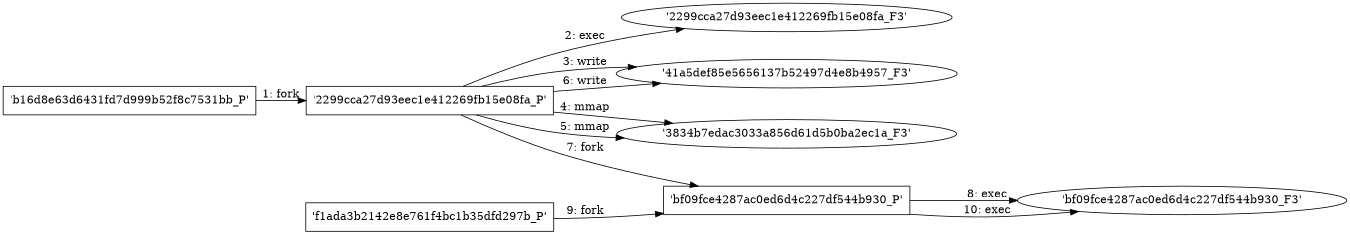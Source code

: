 digraph "D:\Learning\Paper\apt\基于CTI的攻击预警\Dataset\攻击图\ASGfromALLCTI\Vulnerability Spotlight Multiple File Parsing Bugs in HDF5 File Library Patched.dot" {
rankdir="LR"
size="9"
fixedsize="false"
splines="true"
nodesep=0.3
ranksep=0
fontsize=10
overlap="scalexy"
engine= "neato"
	"'b16d8e63d6431fd7d999b52f8c7531bb_P'" [node_type=Process shape=box]
	"'2299cca27d93eec1e412269fb15e08fa_P'" [node_type=Process shape=box]
	"'b16d8e63d6431fd7d999b52f8c7531bb_P'" -> "'2299cca27d93eec1e412269fb15e08fa_P'" [label="1: fork"]
	"'2299cca27d93eec1e412269fb15e08fa_P'" [node_type=Process shape=box]
	"'2299cca27d93eec1e412269fb15e08fa_F3'" [node_type=File shape=ellipse]
	"'2299cca27d93eec1e412269fb15e08fa_P'" -> "'2299cca27d93eec1e412269fb15e08fa_F3'" [label="2: exec"]
	"'41a5def85e5656137b52497d4e8b4957_F3'" [node_type=file shape=ellipse]
	"'2299cca27d93eec1e412269fb15e08fa_P'" [node_type=Process shape=box]
	"'2299cca27d93eec1e412269fb15e08fa_P'" -> "'41a5def85e5656137b52497d4e8b4957_F3'" [label="3: write"]
	"'3834b7edac3033a856d61d5b0ba2ec1a_F3'" [node_type=file shape=ellipse]
	"'2299cca27d93eec1e412269fb15e08fa_P'" [node_type=Process shape=box]
	"'2299cca27d93eec1e412269fb15e08fa_P'" -> "'3834b7edac3033a856d61d5b0ba2ec1a_F3'" [label="4: mmap"]
	"'3834b7edac3033a856d61d5b0ba2ec1a_F3'" [node_type=file shape=ellipse]
	"'2299cca27d93eec1e412269fb15e08fa_P'" [node_type=Process shape=box]
	"'2299cca27d93eec1e412269fb15e08fa_P'" -> "'3834b7edac3033a856d61d5b0ba2ec1a_F3'" [label="5: mmap"]
	"'41a5def85e5656137b52497d4e8b4957_F3'" [node_type=file shape=ellipse]
	"'2299cca27d93eec1e412269fb15e08fa_P'" [node_type=Process shape=box]
	"'2299cca27d93eec1e412269fb15e08fa_P'" -> "'41a5def85e5656137b52497d4e8b4957_F3'" [label="6: write"]
	"'2299cca27d93eec1e412269fb15e08fa_P'" [node_type=Process shape=box]
	"'bf09fce4287ac0ed6d4c227df544b930_P'" [node_type=Process shape=box]
	"'2299cca27d93eec1e412269fb15e08fa_P'" -> "'bf09fce4287ac0ed6d4c227df544b930_P'" [label="7: fork"]
	"'bf09fce4287ac0ed6d4c227df544b930_P'" [node_type=Process shape=box]
	"'bf09fce4287ac0ed6d4c227df544b930_F3'" [node_type=File shape=ellipse]
	"'bf09fce4287ac0ed6d4c227df544b930_P'" -> "'bf09fce4287ac0ed6d4c227df544b930_F3'" [label="8: exec"]
	"'f1ada3b2142e8e761f4bc1b35dfd297b_P'" [node_type=Process shape=box]
	"'bf09fce4287ac0ed6d4c227df544b930_P'" [node_type=Process shape=box]
	"'f1ada3b2142e8e761f4bc1b35dfd297b_P'" -> "'bf09fce4287ac0ed6d4c227df544b930_P'" [label="9: fork"]
	"'bf09fce4287ac0ed6d4c227df544b930_P'" [node_type=Process shape=box]
	"'bf09fce4287ac0ed6d4c227df544b930_F3'" [node_type=File shape=ellipse]
	"'bf09fce4287ac0ed6d4c227df544b930_P'" -> "'bf09fce4287ac0ed6d4c227df544b930_F3'" [label="10: exec"]
}
